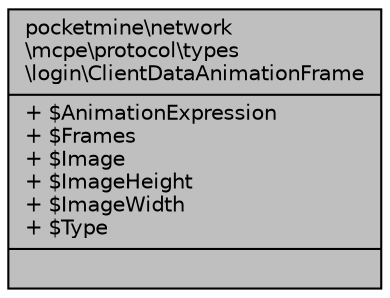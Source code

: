 digraph "pocketmine\network\mcpe\protocol\types\login\ClientDataAnimationFrame"
{
 // INTERACTIVE_SVG=YES
 // LATEX_PDF_SIZE
  edge [fontname="Helvetica",fontsize="10",labelfontname="Helvetica",labelfontsize="10"];
  node [fontname="Helvetica",fontsize="10",shape=record];
  Node1 [label="{pocketmine\\network\l\\mcpe\\protocol\\types\l\\login\\ClientDataAnimationFrame\n|+ $AnimationExpression\l+ $Frames\l+ $Image\l+ $ImageHeight\l+ $ImageWidth\l+ $Type\l|}",height=0.2,width=0.4,color="black", fillcolor="grey75", style="filled", fontcolor="black",tooltip=" "];
}

